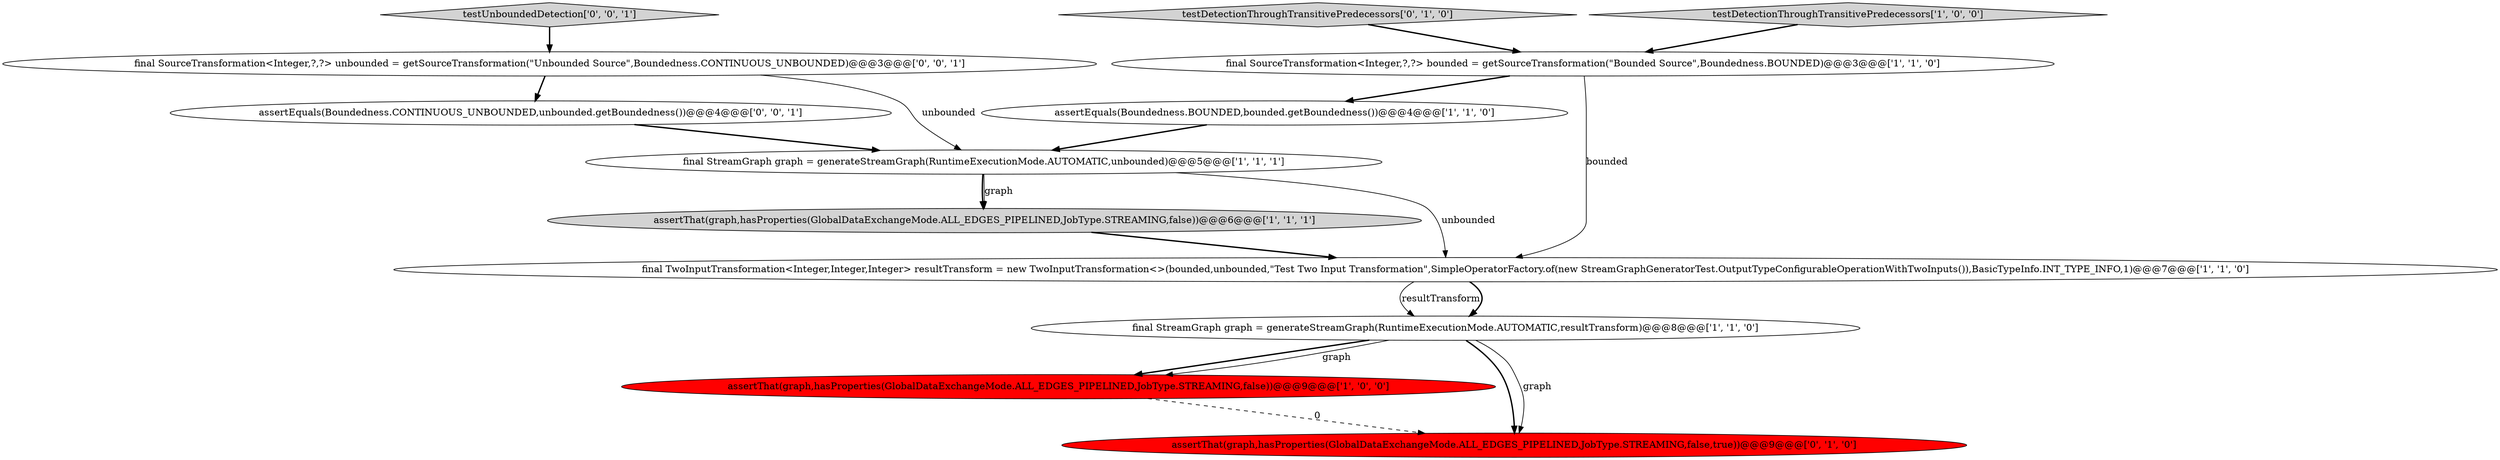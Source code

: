 digraph {
1 [style = filled, label = "final StreamGraph graph = generateStreamGraph(RuntimeExecutionMode.AUTOMATIC,resultTransform)@@@8@@@['1', '1', '0']", fillcolor = white, shape = ellipse image = "AAA0AAABBB1BBB"];
0 [style = filled, label = "testDetectionThroughTransitivePredecessors['1', '0', '0']", fillcolor = lightgray, shape = diamond image = "AAA0AAABBB1BBB"];
5 [style = filled, label = "final SourceTransformation<Integer,?,?> bounded = getSourceTransformation(\"Bounded Source\",Boundedness.BOUNDED)@@@3@@@['1', '1', '0']", fillcolor = white, shape = ellipse image = "AAA0AAABBB1BBB"];
6 [style = filled, label = "final StreamGraph graph = generateStreamGraph(RuntimeExecutionMode.AUTOMATIC,unbounded)@@@5@@@['1', '1', '1']", fillcolor = white, shape = ellipse image = "AAA0AAABBB1BBB"];
9 [style = filled, label = "testDetectionThroughTransitivePredecessors['0', '1', '0']", fillcolor = lightgray, shape = diamond image = "AAA0AAABBB2BBB"];
3 [style = filled, label = "final TwoInputTransformation<Integer,Integer,Integer> resultTransform = new TwoInputTransformation<>(bounded,unbounded,\"Test Two Input Transformation\",SimpleOperatorFactory.of(new StreamGraphGeneratorTest.OutputTypeConfigurableOperationWithTwoInputs()),BasicTypeInfo.INT_TYPE_INFO,1)@@@7@@@['1', '1', '0']", fillcolor = white, shape = ellipse image = "AAA0AAABBB1BBB"];
7 [style = filled, label = "assertThat(graph,hasProperties(GlobalDataExchangeMode.ALL_EDGES_PIPELINED,JobType.STREAMING,false))@@@9@@@['1', '0', '0']", fillcolor = red, shape = ellipse image = "AAA1AAABBB1BBB"];
10 [style = filled, label = "assertEquals(Boundedness.CONTINUOUS_UNBOUNDED,unbounded.getBoundedness())@@@4@@@['0', '0', '1']", fillcolor = white, shape = ellipse image = "AAA0AAABBB3BBB"];
12 [style = filled, label = "testUnboundedDetection['0', '0', '1']", fillcolor = lightgray, shape = diamond image = "AAA0AAABBB3BBB"];
2 [style = filled, label = "assertEquals(Boundedness.BOUNDED,bounded.getBoundedness())@@@4@@@['1', '1', '0']", fillcolor = white, shape = ellipse image = "AAA0AAABBB1BBB"];
8 [style = filled, label = "assertThat(graph,hasProperties(GlobalDataExchangeMode.ALL_EDGES_PIPELINED,JobType.STREAMING,false,true))@@@9@@@['0', '1', '0']", fillcolor = red, shape = ellipse image = "AAA1AAABBB2BBB"];
4 [style = filled, label = "assertThat(graph,hasProperties(GlobalDataExchangeMode.ALL_EDGES_PIPELINED,JobType.STREAMING,false))@@@6@@@['1', '1', '1']", fillcolor = lightgray, shape = ellipse image = "AAA0AAABBB1BBB"];
11 [style = filled, label = "final SourceTransformation<Integer,?,?> unbounded = getSourceTransformation(\"Unbounded Source\",Boundedness.CONTINUOUS_UNBOUNDED)@@@3@@@['0', '0', '1']", fillcolor = white, shape = ellipse image = "AAA0AAABBB3BBB"];
9->5 [style = bold, label=""];
4->3 [style = bold, label=""];
6->4 [style = bold, label=""];
5->2 [style = bold, label=""];
6->3 [style = solid, label="unbounded"];
3->1 [style = solid, label="resultTransform"];
1->8 [style = bold, label=""];
3->1 [style = bold, label=""];
5->3 [style = solid, label="bounded"];
11->10 [style = bold, label=""];
1->7 [style = bold, label=""];
2->6 [style = bold, label=""];
10->6 [style = bold, label=""];
1->8 [style = solid, label="graph"];
6->4 [style = solid, label="graph"];
11->6 [style = solid, label="unbounded"];
0->5 [style = bold, label=""];
1->7 [style = solid, label="graph"];
12->11 [style = bold, label=""];
7->8 [style = dashed, label="0"];
}
